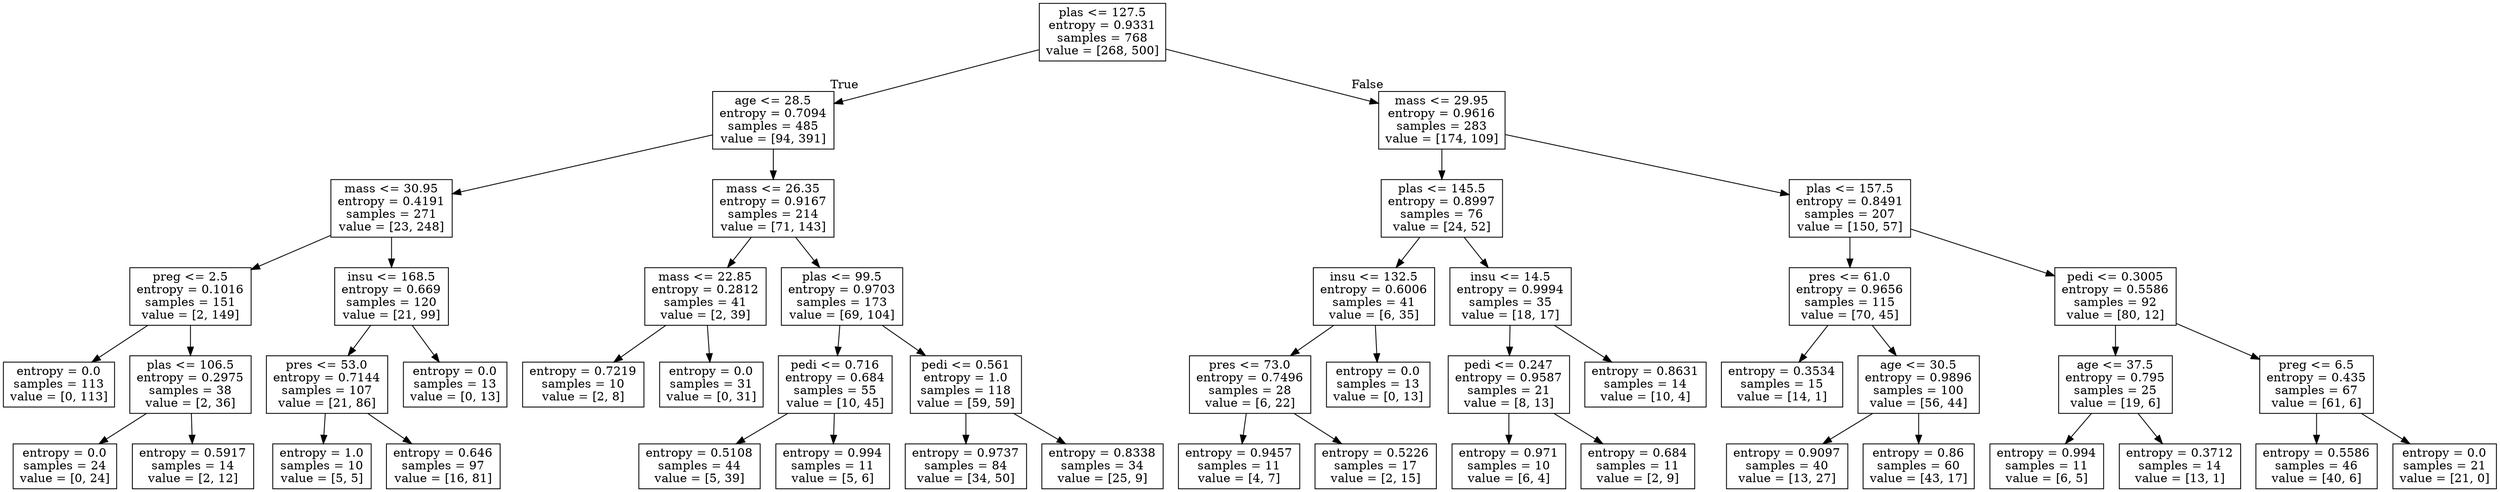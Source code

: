 digraph Tree {
node [shape=box] ;
0 [label="plas <= 127.5\nentropy = 0.9331\nsamples = 768\nvalue = [268, 500]"] ;
1 [label="age <= 28.5\nentropy = 0.7094\nsamples = 485\nvalue = [94, 391]"] ;
0 -> 1 [labeldistance=2.5, labelangle=45, headlabel="True"] ;
2 [label="mass <= 30.95\nentropy = 0.4191\nsamples = 271\nvalue = [23, 248]"] ;
1 -> 2 ;
3 [label="preg <= 2.5\nentropy = 0.1016\nsamples = 151\nvalue = [2, 149]"] ;
2 -> 3 ;
4 [label="entropy = 0.0\nsamples = 113\nvalue = [0, 113]"] ;
3 -> 4 ;
5 [label="plas <= 106.5\nentropy = 0.2975\nsamples = 38\nvalue = [2, 36]"] ;
3 -> 5 ;
6 [label="entropy = 0.0\nsamples = 24\nvalue = [0, 24]"] ;
5 -> 6 ;
7 [label="entropy = 0.5917\nsamples = 14\nvalue = [2, 12]"] ;
5 -> 7 ;
8 [label="insu <= 168.5\nentropy = 0.669\nsamples = 120\nvalue = [21, 99]"] ;
2 -> 8 ;
9 [label="pres <= 53.0\nentropy = 0.7144\nsamples = 107\nvalue = [21, 86]"] ;
8 -> 9 ;
10 [label="entropy = 1.0\nsamples = 10\nvalue = [5, 5]"] ;
9 -> 10 ;
11 [label="entropy = 0.646\nsamples = 97\nvalue = [16, 81]"] ;
9 -> 11 ;
12 [label="entropy = 0.0\nsamples = 13\nvalue = [0, 13]"] ;
8 -> 12 ;
13 [label="mass <= 26.35\nentropy = 0.9167\nsamples = 214\nvalue = [71, 143]"] ;
1 -> 13 ;
14 [label="mass <= 22.85\nentropy = 0.2812\nsamples = 41\nvalue = [2, 39]"] ;
13 -> 14 ;
15 [label="entropy = 0.7219\nsamples = 10\nvalue = [2, 8]"] ;
14 -> 15 ;
16 [label="entropy = 0.0\nsamples = 31\nvalue = [0, 31]"] ;
14 -> 16 ;
17 [label="plas <= 99.5\nentropy = 0.9703\nsamples = 173\nvalue = [69, 104]"] ;
13 -> 17 ;
18 [label="pedi <= 0.716\nentropy = 0.684\nsamples = 55\nvalue = [10, 45]"] ;
17 -> 18 ;
19 [label="entropy = 0.5108\nsamples = 44\nvalue = [5, 39]"] ;
18 -> 19 ;
20 [label="entropy = 0.994\nsamples = 11\nvalue = [5, 6]"] ;
18 -> 20 ;
21 [label="pedi <= 0.561\nentropy = 1.0\nsamples = 118\nvalue = [59, 59]"] ;
17 -> 21 ;
22 [label="entropy = 0.9737\nsamples = 84\nvalue = [34, 50]"] ;
21 -> 22 ;
23 [label="entropy = 0.8338\nsamples = 34\nvalue = [25, 9]"] ;
21 -> 23 ;
24 [label="mass <= 29.95\nentropy = 0.9616\nsamples = 283\nvalue = [174, 109]"] ;
0 -> 24 [labeldistance=2.5, labelangle=-45, headlabel="False"] ;
25 [label="plas <= 145.5\nentropy = 0.8997\nsamples = 76\nvalue = [24, 52]"] ;
24 -> 25 ;
26 [label="insu <= 132.5\nentropy = 0.6006\nsamples = 41\nvalue = [6, 35]"] ;
25 -> 26 ;
27 [label="pres <= 73.0\nentropy = 0.7496\nsamples = 28\nvalue = [6, 22]"] ;
26 -> 27 ;
28 [label="entropy = 0.9457\nsamples = 11\nvalue = [4, 7]"] ;
27 -> 28 ;
29 [label="entropy = 0.5226\nsamples = 17\nvalue = [2, 15]"] ;
27 -> 29 ;
30 [label="entropy = 0.0\nsamples = 13\nvalue = [0, 13]"] ;
26 -> 30 ;
31 [label="insu <= 14.5\nentropy = 0.9994\nsamples = 35\nvalue = [18, 17]"] ;
25 -> 31 ;
32 [label="pedi <= 0.247\nentropy = 0.9587\nsamples = 21\nvalue = [8, 13]"] ;
31 -> 32 ;
33 [label="entropy = 0.971\nsamples = 10\nvalue = [6, 4]"] ;
32 -> 33 ;
34 [label="entropy = 0.684\nsamples = 11\nvalue = [2, 9]"] ;
32 -> 34 ;
35 [label="entropy = 0.8631\nsamples = 14\nvalue = [10, 4]"] ;
31 -> 35 ;
36 [label="plas <= 157.5\nentropy = 0.8491\nsamples = 207\nvalue = [150, 57]"] ;
24 -> 36 ;
37 [label="pres <= 61.0\nentropy = 0.9656\nsamples = 115\nvalue = [70, 45]"] ;
36 -> 37 ;
38 [label="entropy = 0.3534\nsamples = 15\nvalue = [14, 1]"] ;
37 -> 38 ;
39 [label="age <= 30.5\nentropy = 0.9896\nsamples = 100\nvalue = [56, 44]"] ;
37 -> 39 ;
40 [label="entropy = 0.9097\nsamples = 40\nvalue = [13, 27]"] ;
39 -> 40 ;
41 [label="entropy = 0.86\nsamples = 60\nvalue = [43, 17]"] ;
39 -> 41 ;
42 [label="pedi <= 0.3005\nentropy = 0.5586\nsamples = 92\nvalue = [80, 12]"] ;
36 -> 42 ;
43 [label="age <= 37.5\nentropy = 0.795\nsamples = 25\nvalue = [19, 6]"] ;
42 -> 43 ;
44 [label="entropy = 0.994\nsamples = 11\nvalue = [6, 5]"] ;
43 -> 44 ;
45 [label="entropy = 0.3712\nsamples = 14\nvalue = [13, 1]"] ;
43 -> 45 ;
46 [label="preg <= 6.5\nentropy = 0.435\nsamples = 67\nvalue = [61, 6]"] ;
42 -> 46 ;
47 [label="entropy = 0.5586\nsamples = 46\nvalue = [40, 6]"] ;
46 -> 47 ;
48 [label="entropy = 0.0\nsamples = 21\nvalue = [21, 0]"] ;
46 -> 48 ;
}
